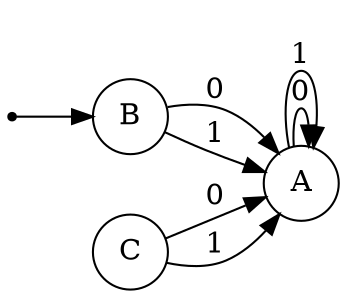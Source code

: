 digraph {
	rankdir=LR
	node [shape=circle]
	qi [shape=point]
	B
	qi -> B
	A
	B
	C
	A -> A [label=0]
	A -> A [label=1]
	B -> A [label=0]
	B -> A [label=1]
	C -> A [label=0]
	C -> A [label=1]
}
